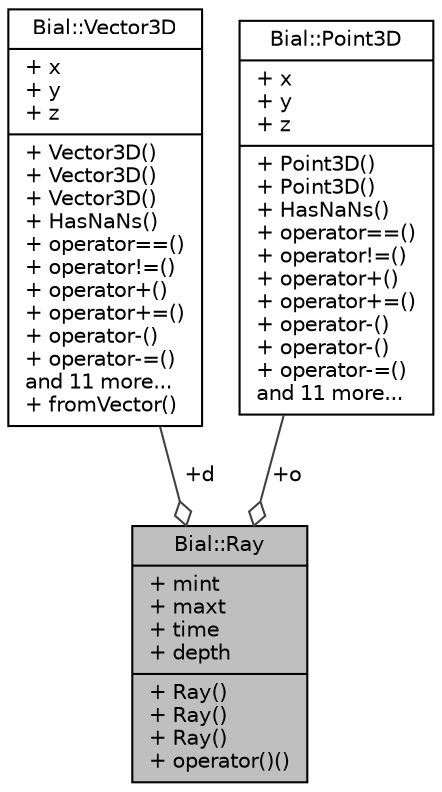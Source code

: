 digraph "Bial::Ray"
{
  edge [fontname="Helvetica",fontsize="10",labelfontname="Helvetica",labelfontsize="10"];
  node [fontname="Helvetica",fontsize="10",shape=record];
  Node1 [label="{Bial::Ray\n|+ mint\l+ maxt\l+ time\l+ depth\l|+ Ray()\l+ Ray()\l+ Ray()\l+ operator()()\l}",height=0.2,width=0.4,color="black", fillcolor="grey75", style="filled", fontcolor="black"];
  Node2 -> Node1 [color="grey25",fontsize="10",style="solid",label=" +d" ,arrowhead="odiamond",fontname="Helvetica"];
  Node2 [label="{Bial::Vector3D\n|+ x\l+ y\l+ z\l|+ Vector3D()\l+ Vector3D()\l+ Vector3D()\l+ HasNaNs()\l+ operator==()\l+ operator!=()\l+ operator+()\l+ operator+=()\l+ operator-()\l+ operator-=()\land 11 more...\l+ fromVector()\l}",height=0.2,width=0.4,color="black", fillcolor="white", style="filled",URL="$group__render__geom.html#class_bial_1_1_vector3_d",tooltip="The Vector3D class is a Geometric representation of a vector direction in 3D space. "];
  Node3 -> Node1 [color="grey25",fontsize="10",style="solid",label=" +o" ,arrowhead="odiamond",fontname="Helvetica"];
  Node3 [label="{Bial::Point3D\n|+ x\l+ y\l+ z\l|+ Point3D()\l+ Point3D()\l+ HasNaNs()\l+ operator==()\l+ operator!=()\l+ operator+()\l+ operator+=()\l+ operator-()\l+ operator-()\l+ operator-=()\land 11 more...\l}",height=0.2,width=0.4,color="black", fillcolor="white", style="filled",URL="$group__render__geom.html#class_bial_1_1_point3_d",tooltip="The Point3D class is a Geometric representation of a point in 3D space.   A point is a zero­dimension..."];
}
